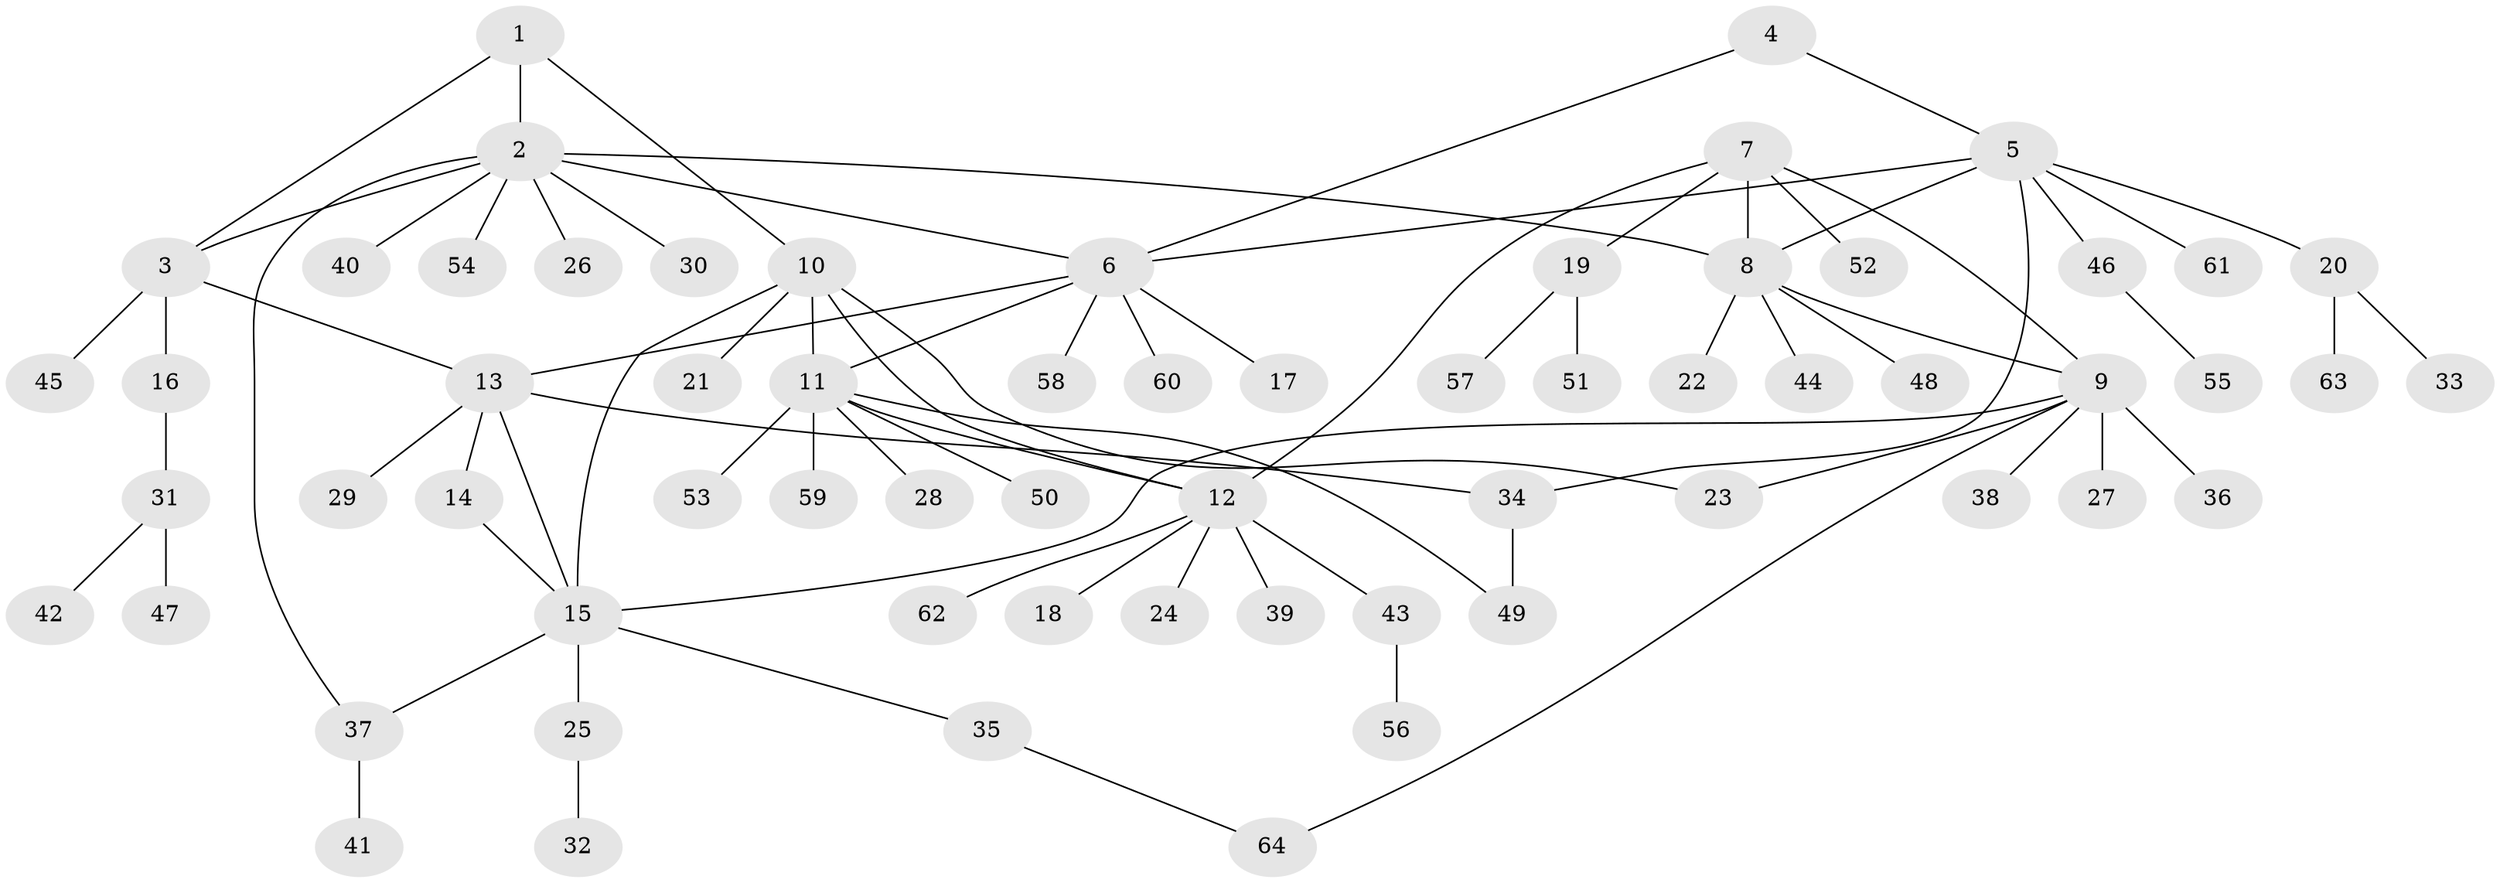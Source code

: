 // coarse degree distribution, {3: 0.06521739130434782, 8: 0.043478260869565216, 4: 0.021739130434782608, 2: 0.15217391304347827, 7: 0.06521739130434782, 12: 0.021739130434782608, 5: 0.043478260869565216, 6: 0.021739130434782608, 1: 0.5652173913043478}
// Generated by graph-tools (version 1.1) at 2025/24/03/03/25 07:24:17]
// undirected, 64 vertices, 79 edges
graph export_dot {
graph [start="1"]
  node [color=gray90,style=filled];
  1;
  2;
  3;
  4;
  5;
  6;
  7;
  8;
  9;
  10;
  11;
  12;
  13;
  14;
  15;
  16;
  17;
  18;
  19;
  20;
  21;
  22;
  23;
  24;
  25;
  26;
  27;
  28;
  29;
  30;
  31;
  32;
  33;
  34;
  35;
  36;
  37;
  38;
  39;
  40;
  41;
  42;
  43;
  44;
  45;
  46;
  47;
  48;
  49;
  50;
  51;
  52;
  53;
  54;
  55;
  56;
  57;
  58;
  59;
  60;
  61;
  62;
  63;
  64;
  1 -- 2;
  1 -- 3;
  1 -- 10;
  2 -- 3;
  2 -- 6;
  2 -- 8;
  2 -- 26;
  2 -- 30;
  2 -- 37;
  2 -- 40;
  2 -- 54;
  3 -- 13;
  3 -- 16;
  3 -- 45;
  4 -- 5;
  4 -- 6;
  5 -- 6;
  5 -- 8;
  5 -- 20;
  5 -- 34;
  5 -- 46;
  5 -- 61;
  6 -- 11;
  6 -- 13;
  6 -- 17;
  6 -- 58;
  6 -- 60;
  7 -- 8;
  7 -- 9;
  7 -- 12;
  7 -- 19;
  7 -- 52;
  8 -- 9;
  8 -- 22;
  8 -- 44;
  8 -- 48;
  9 -- 15;
  9 -- 23;
  9 -- 27;
  9 -- 36;
  9 -- 38;
  9 -- 64;
  10 -- 11;
  10 -- 12;
  10 -- 15;
  10 -- 21;
  10 -- 23;
  11 -- 12;
  11 -- 28;
  11 -- 49;
  11 -- 50;
  11 -- 53;
  11 -- 59;
  12 -- 18;
  12 -- 24;
  12 -- 39;
  12 -- 43;
  12 -- 62;
  13 -- 14;
  13 -- 15;
  13 -- 29;
  13 -- 34;
  14 -- 15;
  15 -- 25;
  15 -- 35;
  15 -- 37;
  16 -- 31;
  19 -- 51;
  19 -- 57;
  20 -- 33;
  20 -- 63;
  25 -- 32;
  31 -- 42;
  31 -- 47;
  34 -- 49;
  35 -- 64;
  37 -- 41;
  43 -- 56;
  46 -- 55;
}
